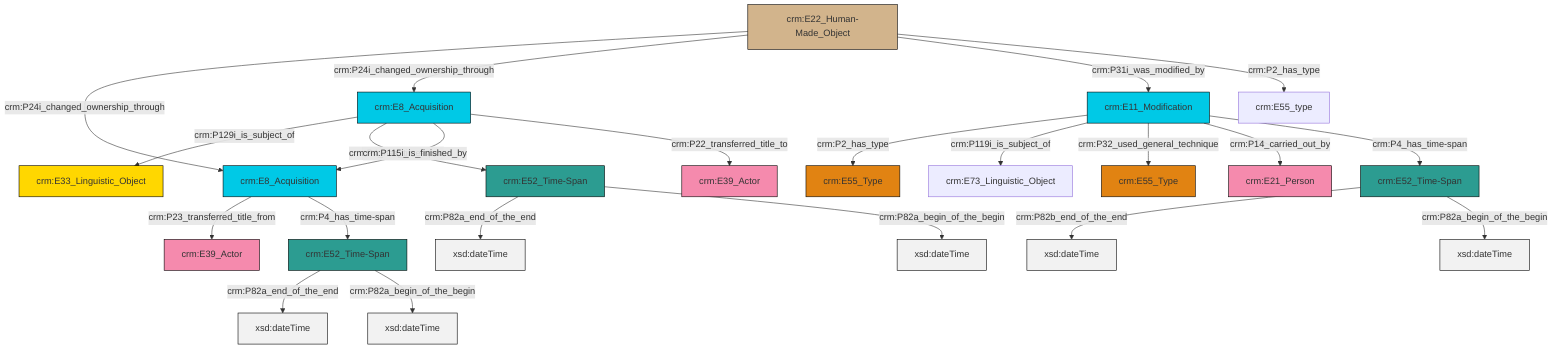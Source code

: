 graph TD
classDef Literal fill:#f2f2f2,stroke:#000000;
classDef CRM_Entity fill:#FFFFFF,stroke:#000000;
classDef Temporal_Entity fill:#00C9E6, stroke:#000000;
classDef Type fill:#E18312, stroke:#000000;
classDef Time-Span fill:#2C9C91, stroke:#000000;
classDef Appellation fill:#FFEB7F, stroke:#000000;
classDef Place fill:#008836, stroke:#000000;
classDef Persistent_Item fill:#B266B2, stroke:#000000;
classDef Conceptual_Object fill:#FFD700, stroke:#000000;
classDef Physical_Thing fill:#D2B48C, stroke:#000000;
classDef Actor fill:#f58aad, stroke:#000000;
classDef PC_Classes fill:#4ce600, stroke:#000000;
classDef Multi fill:#cccccc,stroke:#000000;

0["crm:E8_Acquisition"]:::Temporal_Entity -->|crm:P129i_is_subject_of| 1["crm:E33_Linguistic_Object"]:::Conceptual_Object
0["crm:E8_Acquisition"]:::Temporal_Entity -->|crm:P4_has_time-span| 4["crm:E52_Time-Span"]:::Time-Span
7["crm:E22_Human-Made_Object"]:::Physical_Thing -->|crm:P24i_changed_ownership_through| 8["crm:E8_Acquisition"]:::Temporal_Entity
11["crm:E11_Modification"]:::Temporal_Entity -->|crm:P2_has_type| 12["crm:E55_Type"]:::Type
14["crm:E52_Time-Span"]:::Time-Span -->|crm:P82a_end_of_the_end| 15[xsd:dateTime]:::Literal
11["crm:E11_Modification"]:::Temporal_Entity -->|crm:P119i_is_subject_of| 18["crm:E73_Linguistic_Object"]:::Default
7["crm:E22_Human-Made_Object"]:::Physical_Thing -->|crm:P24i_changed_ownership_through| 0["crm:E8_Acquisition"]:::Temporal_Entity
4["crm:E52_Time-Span"]:::Time-Span -->|crm:P82a_end_of_the_end| 19[xsd:dateTime]:::Literal
0["crm:E8_Acquisition"]:::Temporal_Entity -->|crm:P115i_is_finished_by| 8["crm:E8_Acquisition"]:::Temporal_Entity
7["crm:E22_Human-Made_Object"]:::Physical_Thing -->|crm:P31i_was_modified_by| 11["crm:E11_Modification"]:::Temporal_Entity
11["crm:E11_Modification"]:::Temporal_Entity -->|crm:P32_used_general_technique| 9["crm:E55_Type"]:::Type
22["crm:E52_Time-Span"]:::Time-Span -->|crm:P82b_end_of_the_end| 23[xsd:dateTime]:::Literal
4["crm:E52_Time-Span"]:::Time-Span -->|crm:P82a_begin_of_the_begin| 24[xsd:dateTime]:::Literal
22["crm:E52_Time-Span"]:::Time-Span -->|crm:P82a_begin_of_the_begin| 27[xsd:dateTime]:::Literal
11["crm:E11_Modification"]:::Temporal_Entity -->|crm:P14_carried_out_by| 5["crm:E21_Person"]:::Actor
0["crm:E8_Acquisition"]:::Temporal_Entity -->|crm:P22_transferred_title_to| 30["crm:E39_Actor"]:::Actor
14["crm:E52_Time-Span"]:::Time-Span -->|crm:P82a_begin_of_the_begin| 31[xsd:dateTime]:::Literal
8["crm:E8_Acquisition"]:::Temporal_Entity -->|crm:P23_transferred_title_from| 25["crm:E39_Actor"]:::Actor
7["crm:E22_Human-Made_Object"]:::Physical_Thing -->|crm:P2_has_type| 2["crm:E55_type"]:::Default
11["crm:E11_Modification"]:::Temporal_Entity -->|crm:P4_has_time-span| 22["crm:E52_Time-Span"]:::Time-Span
8["crm:E8_Acquisition"]:::Temporal_Entity -->|crm:P4_has_time-span| 14["crm:E52_Time-Span"]:::Time-Span